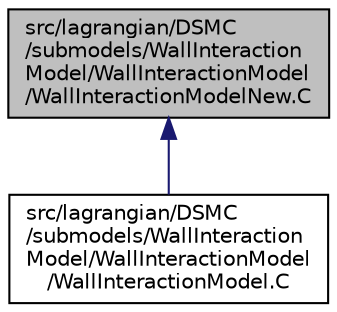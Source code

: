 digraph "src/lagrangian/DSMC/submodels/WallInteractionModel/WallInteractionModel/WallInteractionModelNew.C"
{
  bgcolor="transparent";
  edge [fontname="Helvetica",fontsize="10",labelfontname="Helvetica",labelfontsize="10"];
  node [fontname="Helvetica",fontsize="10",shape=record];
  Node1 [label="src/lagrangian/DSMC\l/submodels/WallInteraction\lModel/WallInteractionModel\l/WallInteractionModelNew.C",height=0.2,width=0.4,color="black", fillcolor="grey75", style="filled", fontcolor="black"];
  Node1 -> Node2 [dir="back",color="midnightblue",fontsize="10",style="solid",fontname="Helvetica"];
  Node2 [label="src/lagrangian/DSMC\l/submodels/WallInteraction\lModel/WallInteractionModel\l/WallInteractionModel.C",height=0.2,width=0.4,color="black",URL="$a06601.html"];
}
